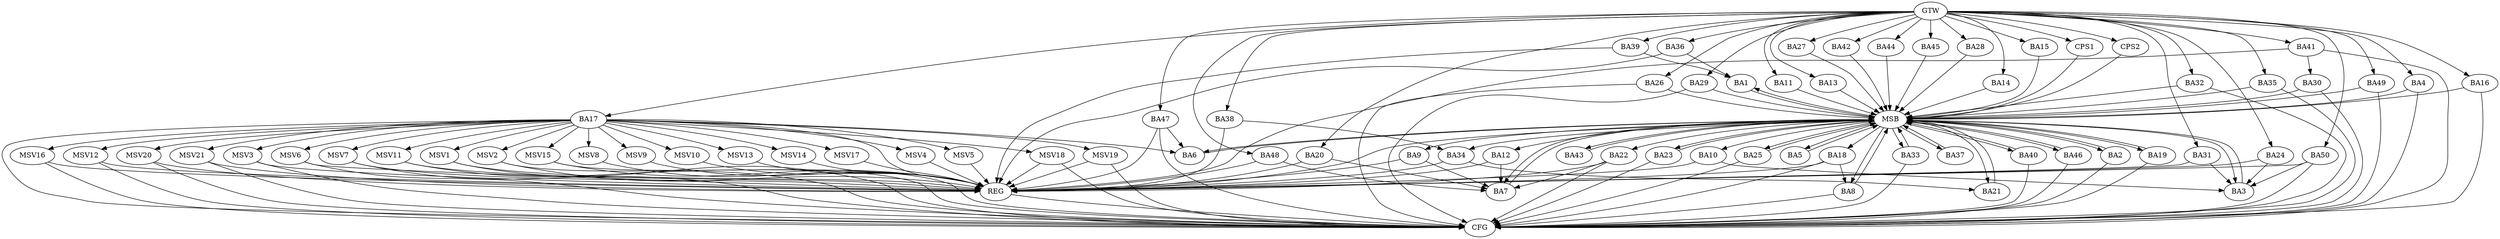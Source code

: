 strict digraph G {
  BA1 [ label="BA1" ];
  BA2 [ label="BA2" ];
  BA3 [ label="BA3" ];
  BA4 [ label="BA4" ];
  BA5 [ label="BA5" ];
  BA6 [ label="BA6" ];
  BA7 [ label="BA7" ];
  BA8 [ label="BA8" ];
  BA9 [ label="BA9" ];
  BA10 [ label="BA10" ];
  BA11 [ label="BA11" ];
  BA12 [ label="BA12" ];
  BA13 [ label="BA13" ];
  BA14 [ label="BA14" ];
  BA15 [ label="BA15" ];
  BA16 [ label="BA16" ];
  BA17 [ label="BA17" ];
  BA18 [ label="BA18" ];
  BA19 [ label="BA19" ];
  BA20 [ label="BA20" ];
  BA21 [ label="BA21" ];
  BA22 [ label="BA22" ];
  BA23 [ label="BA23" ];
  BA24 [ label="BA24" ];
  BA25 [ label="BA25" ];
  BA26 [ label="BA26" ];
  BA27 [ label="BA27" ];
  BA28 [ label="BA28" ];
  BA29 [ label="BA29" ];
  BA30 [ label="BA30" ];
  BA31 [ label="BA31" ];
  BA32 [ label="BA32" ];
  BA33 [ label="BA33" ];
  BA34 [ label="BA34" ];
  BA35 [ label="BA35" ];
  BA36 [ label="BA36" ];
  BA37 [ label="BA37" ];
  BA38 [ label="BA38" ];
  BA39 [ label="BA39" ];
  BA40 [ label="BA40" ];
  BA41 [ label="BA41" ];
  BA42 [ label="BA42" ];
  BA43 [ label="BA43" ];
  BA44 [ label="BA44" ];
  BA45 [ label="BA45" ];
  BA46 [ label="BA46" ];
  BA47 [ label="BA47" ];
  BA48 [ label="BA48" ];
  BA49 [ label="BA49" ];
  BA50 [ label="BA50" ];
  CPS1 [ label="CPS1" ];
  CPS2 [ label="CPS2" ];
  GTW [ label="GTW" ];
  REG [ label="REG" ];
  MSB [ label="MSB" ];
  CFG [ label="CFG" ];
  MSV1 [ label="MSV1" ];
  MSV2 [ label="MSV2" ];
  MSV3 [ label="MSV3" ];
  MSV4 [ label="MSV4" ];
  MSV5 [ label="MSV5" ];
  MSV6 [ label="MSV6" ];
  MSV7 [ label="MSV7" ];
  MSV8 [ label="MSV8" ];
  MSV9 [ label="MSV9" ];
  MSV10 [ label="MSV10" ];
  MSV11 [ label="MSV11" ];
  MSV12 [ label="MSV12" ];
  MSV13 [ label="MSV13" ];
  MSV14 [ label="MSV14" ];
  MSV15 [ label="MSV15" ];
  MSV16 [ label="MSV16" ];
  MSV17 [ label="MSV17" ];
  MSV18 [ label="MSV18" ];
  MSV19 [ label="MSV19" ];
  MSV20 [ label="MSV20" ];
  MSV21 [ label="MSV21" ];
  BA9 -> BA7;
  BA10 -> BA3;
  BA12 -> BA7;
  BA17 -> BA6;
  BA18 -> BA8;
  BA20 -> BA7;
  BA22 -> BA7;
  BA24 -> BA3;
  BA31 -> BA3;
  BA34 -> BA21;
  BA36 -> BA1;
  BA38 -> BA34;
  BA39 -> BA1;
  BA41 -> BA30;
  BA47 -> BA6;
  BA48 -> BA7;
  BA50 -> BA3;
  GTW -> BA4;
  GTW -> BA11;
  GTW -> BA13;
  GTW -> BA14;
  GTW -> BA15;
  GTW -> BA16;
  GTW -> BA17;
  GTW -> BA20;
  GTW -> BA24;
  GTW -> BA26;
  GTW -> BA27;
  GTW -> BA28;
  GTW -> BA29;
  GTW -> BA31;
  GTW -> BA32;
  GTW -> BA35;
  GTW -> BA36;
  GTW -> BA38;
  GTW -> BA39;
  GTW -> BA41;
  GTW -> BA42;
  GTW -> BA44;
  GTW -> BA45;
  GTW -> BA47;
  GTW -> BA48;
  GTW -> BA49;
  GTW -> BA50;
  GTW -> CPS1;
  GTW -> CPS2;
  BA9 -> REG;
  BA10 -> REG;
  BA12 -> REG;
  BA17 -> REG;
  BA18 -> REG;
  BA20 -> REG;
  BA22 -> REG;
  BA24 -> REG;
  BA31 -> REG;
  BA34 -> REG;
  BA36 -> REG;
  BA38 -> REG;
  BA39 -> REG;
  BA41 -> REG;
  BA47 -> REG;
  BA48 -> REG;
  BA50 -> REG;
  BA1 -> MSB;
  MSB -> BA2;
  MSB -> REG;
  BA2 -> MSB;
  MSB -> BA1;
  BA3 -> MSB;
  BA4 -> MSB;
  MSB -> BA3;
  BA5 -> MSB;
  BA6 -> MSB;
  BA7 -> MSB;
  MSB -> BA6;
  BA8 -> MSB;
  MSB -> BA7;
  BA11 -> MSB;
  MSB -> BA9;
  BA13 -> MSB;
  MSB -> BA12;
  BA14 -> MSB;
  BA15 -> MSB;
  BA16 -> MSB;
  BA19 -> MSB;
  BA21 -> MSB;
  BA23 -> MSB;
  BA25 -> MSB;
  BA26 -> MSB;
  BA27 -> MSB;
  MSB -> BA21;
  BA28 -> MSB;
  MSB -> BA8;
  BA29 -> MSB;
  BA30 -> MSB;
  BA32 -> MSB;
  MSB -> BA23;
  BA33 -> MSB;
  BA35 -> MSB;
  MSB -> BA25;
  BA37 -> MSB;
  BA40 -> MSB;
  MSB -> BA37;
  BA42 -> MSB;
  BA43 -> MSB;
  BA44 -> MSB;
  MSB -> BA43;
  BA45 -> MSB;
  MSB -> BA10;
  BA46 -> MSB;
  MSB -> BA33;
  BA49 -> MSB;
  CPS1 -> MSB;
  MSB -> BA34;
  MSB -> BA40;
  MSB -> BA5;
  CPS2 -> MSB;
  MSB -> BA18;
  MSB -> BA22;
  MSB -> BA46;
  MSB -> BA19;
  BA25 -> CFG;
  BA2 -> CFG;
  BA4 -> CFG;
  BA17 -> CFG;
  BA40 -> CFG;
  BA32 -> CFG;
  BA22 -> CFG;
  BA23 -> CFG;
  BA29 -> CFG;
  BA49 -> CFG;
  BA33 -> CFG;
  BA26 -> CFG;
  BA19 -> CFG;
  BA35 -> CFG;
  BA30 -> CFG;
  BA41 -> CFG;
  BA16 -> CFG;
  BA18 -> CFG;
  BA47 -> CFG;
  BA8 -> CFG;
  BA46 -> CFG;
  BA50 -> CFG;
  REG -> CFG;
  BA17 -> MSV1;
  BA17 -> MSV2;
  MSV1 -> REG;
  MSV1 -> CFG;
  MSV2 -> REG;
  MSV2 -> CFG;
  BA17 -> MSV3;
  BA17 -> MSV4;
  BA17 -> MSV5;
  BA17 -> MSV6;
  MSV3 -> REG;
  MSV3 -> CFG;
  MSV4 -> REG;
  MSV5 -> REG;
  MSV6 -> REG;
  MSV6 -> CFG;
  BA17 -> MSV7;
  MSV7 -> REG;
  MSV7 -> CFG;
  BA17 -> MSV8;
  MSV8 -> REG;
  BA17 -> MSV9;
  BA17 -> MSV10;
  MSV9 -> REG;
  MSV10 -> REG;
  BA17 -> MSV11;
  BA17 -> MSV12;
  BA17 -> MSV13;
  BA17 -> MSV14;
  BA17 -> MSV15;
  BA17 -> MSV16;
  MSV11 -> REG;
  MSV11 -> CFG;
  MSV12 -> REG;
  MSV12 -> CFG;
  MSV13 -> REG;
  MSV14 -> REG;
  MSV15 -> REG;
  MSV15 -> CFG;
  MSV16 -> REG;
  MSV16 -> CFG;
  BA17 -> MSV17;
  BA17 -> MSV18;
  BA17 -> MSV19;
  MSV17 -> REG;
  MSV18 -> REG;
  MSV18 -> CFG;
  MSV19 -> REG;
  MSV19 -> CFG;
  BA17 -> MSV20;
  MSV20 -> REG;
  MSV20 -> CFG;
  BA17 -> MSV21;
  MSV21 -> REG;
  MSV21 -> CFG;
}
